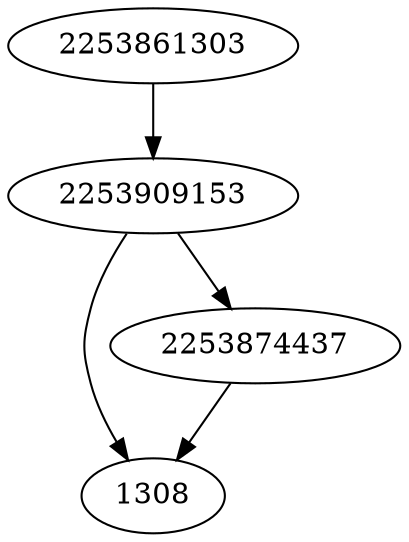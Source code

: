 strict digraph  {
2253909153;
1308;
2253874437;
2253861303;
2253909153 -> 2253874437;
2253909153 -> 1308;
2253874437 -> 1308;
2253861303 -> 2253909153;
}
